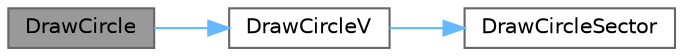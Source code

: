 digraph "DrawCircle"
{
 // LATEX_PDF_SIZE
  bgcolor="transparent";
  edge [fontname=Helvetica,fontsize=10,labelfontname=Helvetica,labelfontsize=10];
  node [fontname=Helvetica,fontsize=10,shape=box,height=0.2,width=0.4];
  rankdir="LR";
  Node1 [id="Node000001",label="DrawCircle",height=0.2,width=0.4,color="gray40", fillcolor="grey60", style="filled", fontcolor="black",tooltip=" "];
  Node1 -> Node2 [id="edge5_Node000001_Node000002",color="steelblue1",style="solid",tooltip=" "];
  Node2 [id="Node000002",label="DrawCircleV",height=0.2,width=0.4,color="grey40", fillcolor="white", style="filled",URL="$_classes_2lib_2rshapes_8c.html#a4dae15c3b2813f03d2e61534f9c4507d",tooltip=" "];
  Node2 -> Node3 [id="edge6_Node000002_Node000003",color="steelblue1",style="solid",tooltip=" "];
  Node3 [id="Node000003",label="DrawCircleSector",height=0.2,width=0.4,color="grey40", fillcolor="white", style="filled",URL="$_classes_2lib_2rshapes_8c.html#ab3b471d40983ecfb92f11053ff40611f",tooltip=" "];
}
